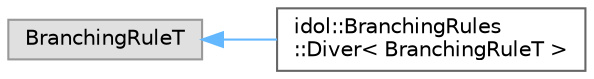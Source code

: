 digraph "Graphical Class Hierarchy"
{
 // LATEX_PDF_SIZE
  bgcolor="transparent";
  edge [fontname=Helvetica,fontsize=10,labelfontname=Helvetica,labelfontsize=10];
  node [fontname=Helvetica,fontsize=10,shape=box,height=0.2,width=0.4];
  rankdir="LR";
  Node0 [id="Node000000",label="BranchingRuleT",height=0.2,width=0.4,color="grey60", fillcolor="#E0E0E0", style="filled",tooltip=" "];
  Node0 -> Node1 [id="edge2_Node000000_Node000001",dir="back",color="steelblue1",style="solid",tooltip=" "];
  Node1 [id="Node000001",label="idol::BranchingRules\l::Diver\< BranchingRuleT \>",height=0.2,width=0.4,color="grey40", fillcolor="white", style="filled",URL="$classidol_1_1BranchingRules_1_1Diver.html",tooltip=" "];
}
